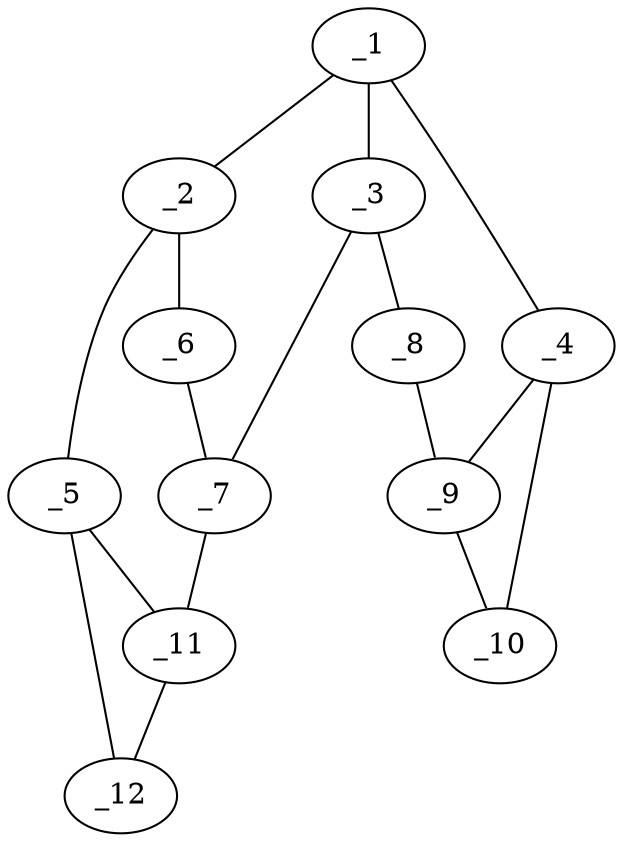 graph molid34460 {
	_1	 [charge=0,
		chem=1,
		symbol="C  ",
		x="3.5827",
		y="-0.8088"];
	_2	 [charge=0,
		chem=1,
		symbol="C  ",
		x="5.3147",
		y="0.1912"];
	_1 -- _2	 [valence=1];
	_3	 [charge=0,
		chem=1,
		symbol="C  ",
		x="3.0827",
		y="0.0572"];
	_1 -- _3	 [valence=1];
	_4	 [charge=0,
		chem=1,
		symbol="C  ",
		x="2.9135",
		y="-1.5519"];
	_1 -- _4	 [valence=1];
	_5	 [charge=0,
		chem=1,
		symbol="C  ",
		x="7.1467",
		y="-0.5676"];
	_2 -- _5	 [valence=1];
	_6	 [charge=0,
		chem=1,
		symbol="C  ",
		x="4.8369",
		y="2.1397"];
	_2 -- _6	 [valence=1];
	_7	 [charge=0,
		chem=1,
		symbol="C  ",
		x="5.5735",
		y="1.1571"];
	_3 -- _7	 [valence=1];
	_8	 [charge=0,
		chem=1,
		symbol="C  ",
		x="2.1045",
		y="-0.1507"];
	_3 -- _8	 [valence=1];
	_9	 [charge=0,
		chem=1,
		symbol="C  ",
		x=2,
		y="-1.1452"];
	_4 -- _9	 [valence=1];
	_10	 [charge=0,
		chem=2,
		symbol="O  ",
		x="2.1045",
		y="-2.1397"];
	_4 -- _10	 [valence=1];
	_11	 [charge=0,
		chem=1,
		symbol="C  ",
		x="7.4055",
		y="0.3983"];
	_5 -- _11	 [valence=1];
	_12	 [charge=0,
		chem=2,
		symbol="O  ",
		x="8.1126",
		y="-0.3088"];
	_5 -- _12	 [valence=1];
	_6 -- _7	 [valence=1];
	_7 -- _11	 [valence=1];
	_8 -- _9	 [valence=1];
	_9 -- _10	 [valence=1];
	_11 -- _12	 [valence=1];
}
